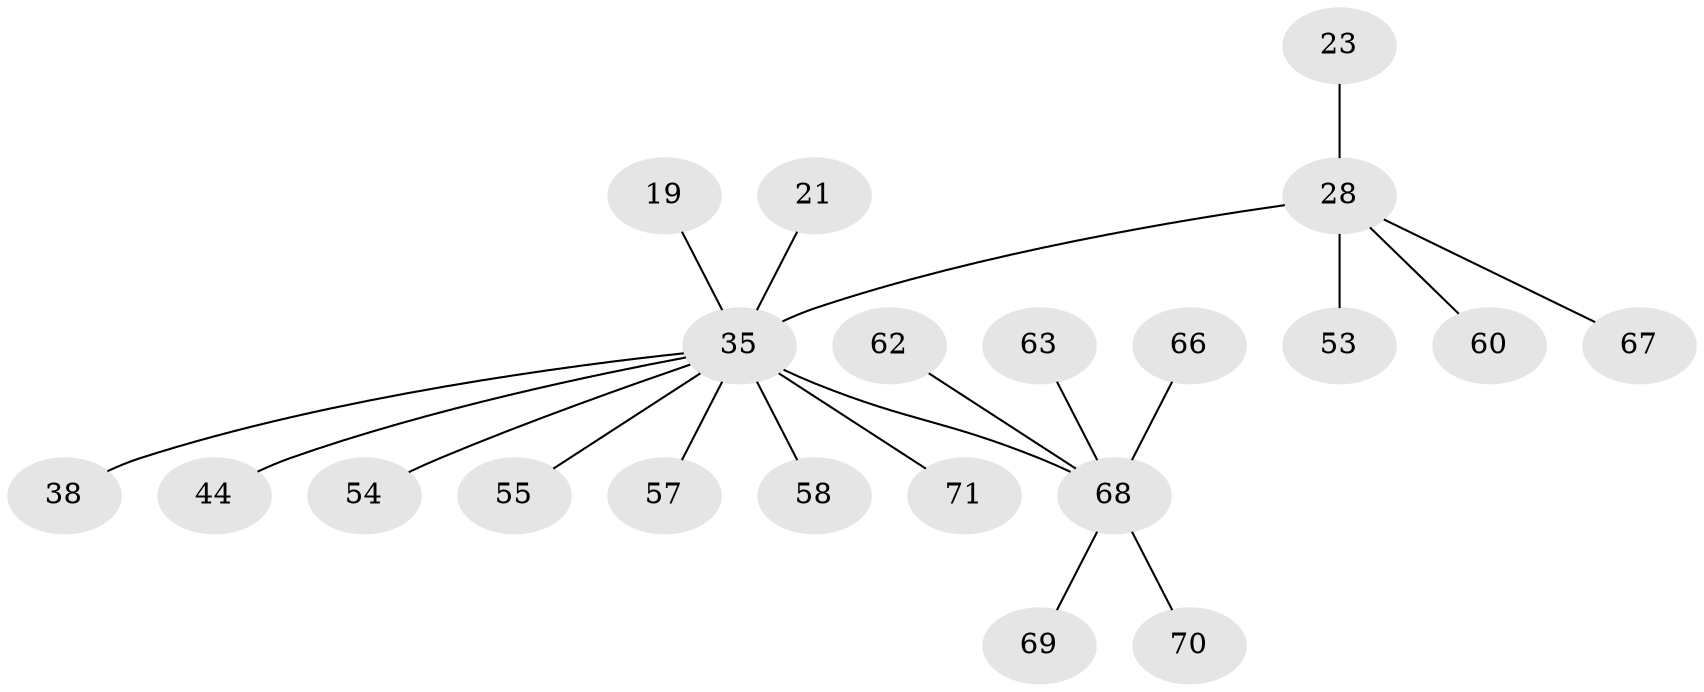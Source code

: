 // original degree distribution, {8: 0.028169014084507043, 17: 0.014084507042253521, 7: 0.028169014084507043, 3: 0.04225352112676056, 1: 0.647887323943662, 2: 0.16901408450704225, 4: 0.04225352112676056, 5: 0.028169014084507043}
// Generated by graph-tools (version 1.1) at 2025/50/03/04/25 21:50:42]
// undirected, 21 vertices, 20 edges
graph export_dot {
graph [start="1"]
  node [color=gray90,style=filled];
  19 [super="+12"];
  21;
  23;
  28 [super="+1+15"];
  35 [super="+2+5+13"];
  38;
  44;
  53 [super="+48"];
  54;
  55;
  57;
  58;
  60;
  62 [super="+52"];
  63;
  66 [super="+36"];
  67 [super="+25"];
  68 [super="+24+29+30+31+37+43+64+34+39+40+42+46+47+49+51+56+59+61"];
  69;
  70;
  71 [super="+65"];
  19 -- 35;
  21 -- 35;
  23 -- 28;
  28 -- 60;
  28 -- 67;
  28 -- 53;
  28 -- 35 [weight=2];
  35 -- 68 [weight=2];
  35 -- 38;
  35 -- 71;
  35 -- 44;
  35 -- 54;
  35 -- 55;
  35 -- 57;
  35 -- 58;
  62 -- 68;
  63 -- 68;
  66 -- 68;
  68 -- 70;
  68 -- 69;
}
